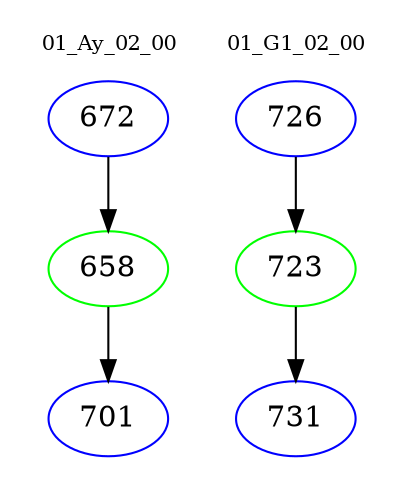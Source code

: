 digraph{
subgraph cluster_0 {
color = white
label = "01_Ay_02_00";
fontsize=10;
T0_672 [label="672", color="blue"]
T0_672 -> T0_658 [color="black"]
T0_658 [label="658", color="green"]
T0_658 -> T0_701 [color="black"]
T0_701 [label="701", color="blue"]
}
subgraph cluster_1 {
color = white
label = "01_G1_02_00";
fontsize=10;
T1_726 [label="726", color="blue"]
T1_726 -> T1_723 [color="black"]
T1_723 [label="723", color="green"]
T1_723 -> T1_731 [color="black"]
T1_731 [label="731", color="blue"]
}
}
